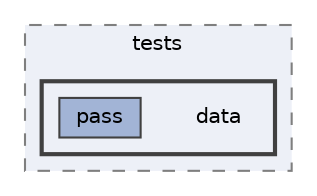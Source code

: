 digraph "/home/jam/Research/IRES-2025/dev/src/llm-scripts/testing/hypothesis-testing/hyp-env/lib/python3.12/site-packages/numpy/typing/tests/data"
{
 // LATEX_PDF_SIZE
  bgcolor="transparent";
  edge [fontname=Helvetica,fontsize=10,labelfontname=Helvetica,labelfontsize=10];
  node [fontname=Helvetica,fontsize=10,shape=box,height=0.2,width=0.4];
  compound=true
  subgraph clusterdir_8b128efcac1b9373f94daa44b71092ed {
    graph [ bgcolor="#edf0f7", pencolor="grey50", label="tests", fontname=Helvetica,fontsize=10 style="filled,dashed", URL="dir_8b128efcac1b9373f94daa44b71092ed.html",tooltip=""]
  subgraph clusterdir_42e9ea19b90e23ef79fc75db92d5c90d {
    graph [ bgcolor="#edf0f7", pencolor="grey25", label="", fontname=Helvetica,fontsize=10 style="filled,bold", URL="dir_42e9ea19b90e23ef79fc75db92d5c90d.html",tooltip=""]
    dir_42e9ea19b90e23ef79fc75db92d5c90d [shape=plaintext, label="data"];
  dir_413eed6fe8476c1e7b49935cd3ae9b09 [label="pass", fillcolor="#a2b4d6", color="grey25", style="filled", URL="dir_413eed6fe8476c1e7b49935cd3ae9b09.html",tooltip=""];
  }
  }
}
